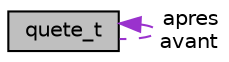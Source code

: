 digraph "quete_t"
{
 // LATEX_PDF_SIZE
  edge [fontname="Helvetica",fontsize="10",labelfontname="Helvetica",labelfontsize="10"];
  node [fontname="Helvetica",fontsize="10",shape=record];
  Node1 [label="quete_t",height=0.2,width=0.4,color="black", fillcolor="grey75", style="filled", fontcolor="black",tooltip="Structure des quetes ( Data )"];
  Node1 -> Node1 [dir="back",color="darkorchid3",fontsize="10",style="dashed",label=" apres\navant" ,fontname="Helvetica"];
}
